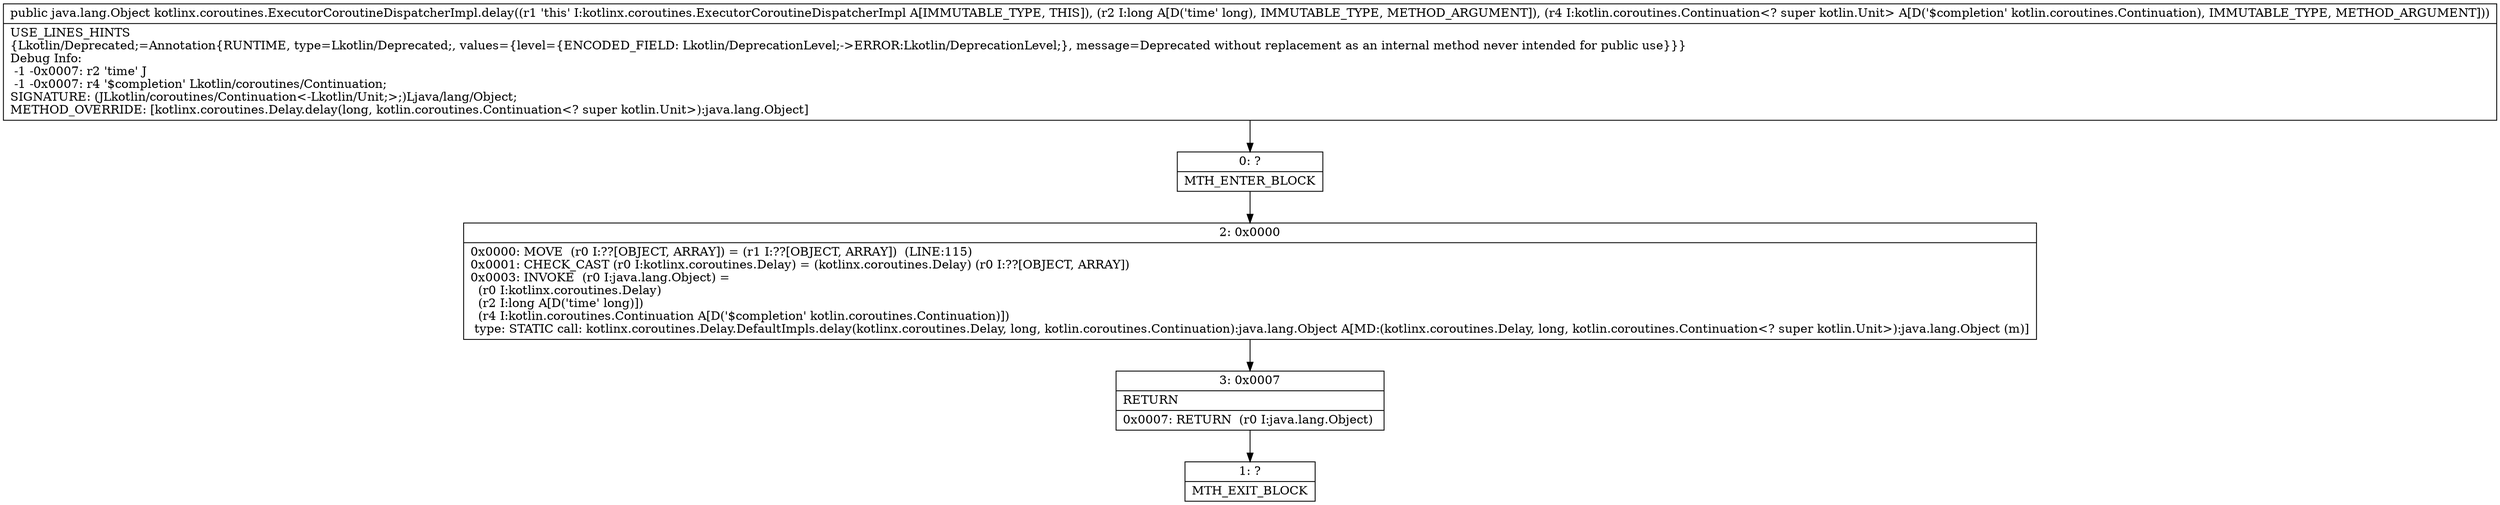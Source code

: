 digraph "CFG forkotlinx.coroutines.ExecutorCoroutineDispatcherImpl.delay(JLkotlin\/coroutines\/Continuation;)Ljava\/lang\/Object;" {
Node_0 [shape=record,label="{0\:\ ?|MTH_ENTER_BLOCK\l}"];
Node_2 [shape=record,label="{2\:\ 0x0000|0x0000: MOVE  (r0 I:??[OBJECT, ARRAY]) = (r1 I:??[OBJECT, ARRAY])  (LINE:115)\l0x0001: CHECK_CAST (r0 I:kotlinx.coroutines.Delay) = (kotlinx.coroutines.Delay) (r0 I:??[OBJECT, ARRAY]) \l0x0003: INVOKE  (r0 I:java.lang.Object) = \l  (r0 I:kotlinx.coroutines.Delay)\l  (r2 I:long A[D('time' long)])\l  (r4 I:kotlin.coroutines.Continuation A[D('$completion' kotlin.coroutines.Continuation)])\l type: STATIC call: kotlinx.coroutines.Delay.DefaultImpls.delay(kotlinx.coroutines.Delay, long, kotlin.coroutines.Continuation):java.lang.Object A[MD:(kotlinx.coroutines.Delay, long, kotlin.coroutines.Continuation\<? super kotlin.Unit\>):java.lang.Object (m)]\l}"];
Node_3 [shape=record,label="{3\:\ 0x0007|RETURN\l|0x0007: RETURN  (r0 I:java.lang.Object) \l}"];
Node_1 [shape=record,label="{1\:\ ?|MTH_EXIT_BLOCK\l}"];
MethodNode[shape=record,label="{public java.lang.Object kotlinx.coroutines.ExecutorCoroutineDispatcherImpl.delay((r1 'this' I:kotlinx.coroutines.ExecutorCoroutineDispatcherImpl A[IMMUTABLE_TYPE, THIS]), (r2 I:long A[D('time' long), IMMUTABLE_TYPE, METHOD_ARGUMENT]), (r4 I:kotlin.coroutines.Continuation\<? super kotlin.Unit\> A[D('$completion' kotlin.coroutines.Continuation), IMMUTABLE_TYPE, METHOD_ARGUMENT]))  | USE_LINES_HINTS\l\{Lkotlin\/Deprecated;=Annotation\{RUNTIME, type=Lkotlin\/Deprecated;, values=\{level=\{ENCODED_FIELD: Lkotlin\/DeprecationLevel;\-\>ERROR:Lkotlin\/DeprecationLevel;\}, message=Deprecated without replacement as an internal method never intended for public use\}\}\}\lDebug Info:\l  \-1 \-0x0007: r2 'time' J\l  \-1 \-0x0007: r4 '$completion' Lkotlin\/coroutines\/Continuation;\lSIGNATURE: (JLkotlin\/coroutines\/Continuation\<\-Lkotlin\/Unit;\>;)Ljava\/lang\/Object;\lMETHOD_OVERRIDE: [kotlinx.coroutines.Delay.delay(long, kotlin.coroutines.Continuation\<? super kotlin.Unit\>):java.lang.Object]\l}"];
MethodNode -> Node_0;Node_0 -> Node_2;
Node_2 -> Node_3;
Node_3 -> Node_1;
}

